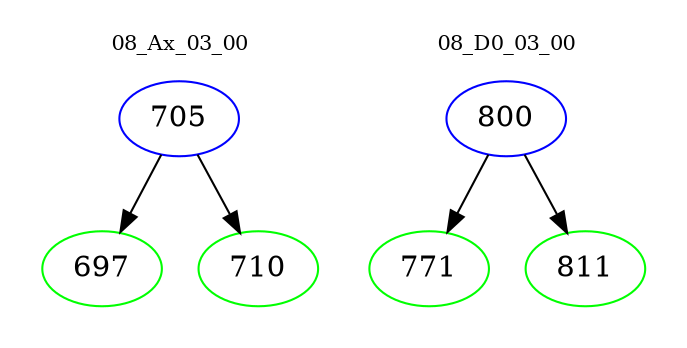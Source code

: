 digraph{
subgraph cluster_0 {
color = white
label = "08_Ax_03_00";
fontsize=10;
T0_705 [label="705", color="blue"]
T0_705 -> T0_697 [color="black"]
T0_697 [label="697", color="green"]
T0_705 -> T0_710 [color="black"]
T0_710 [label="710", color="green"]
}
subgraph cluster_1 {
color = white
label = "08_D0_03_00";
fontsize=10;
T1_800 [label="800", color="blue"]
T1_800 -> T1_771 [color="black"]
T1_771 [label="771", color="green"]
T1_800 -> T1_811 [color="black"]
T1_811 [label="811", color="green"]
}
}
